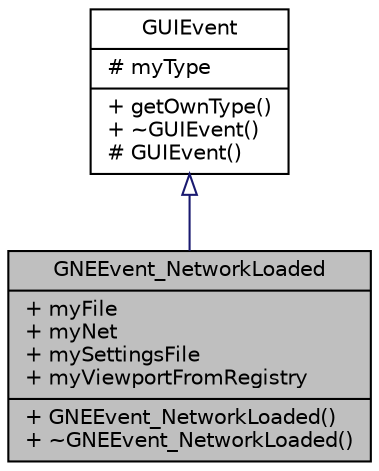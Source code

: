 digraph "GNEEvent_NetworkLoaded"
{
  edge [fontname="Helvetica",fontsize="10",labelfontname="Helvetica",labelfontsize="10"];
  node [fontname="Helvetica",fontsize="10",shape=record];
  Node0 [label="{GNEEvent_NetworkLoaded\n|+ myFile\l+ myNet\l+ mySettingsFile\l+ myViewportFromRegistry\l|+ GNEEvent_NetworkLoaded()\l+ ~GNEEvent_NetworkLoaded()\l}",height=0.2,width=0.4,color="black", fillcolor="grey75", style="filled", fontcolor="black"];
  Node1 -> Node0 [dir="back",color="midnightblue",fontsize="10",style="solid",arrowtail="onormal",fontname="Helvetica"];
  Node1 [label="{GUIEvent\n|# myType\l|+ getOwnType()\l+ ~GUIEvent()\l# GUIEvent()\l}",height=0.2,width=0.4,color="black", fillcolor="white", style="filled",URL="$d2/d6a/class_g_u_i_event.html"];
}

